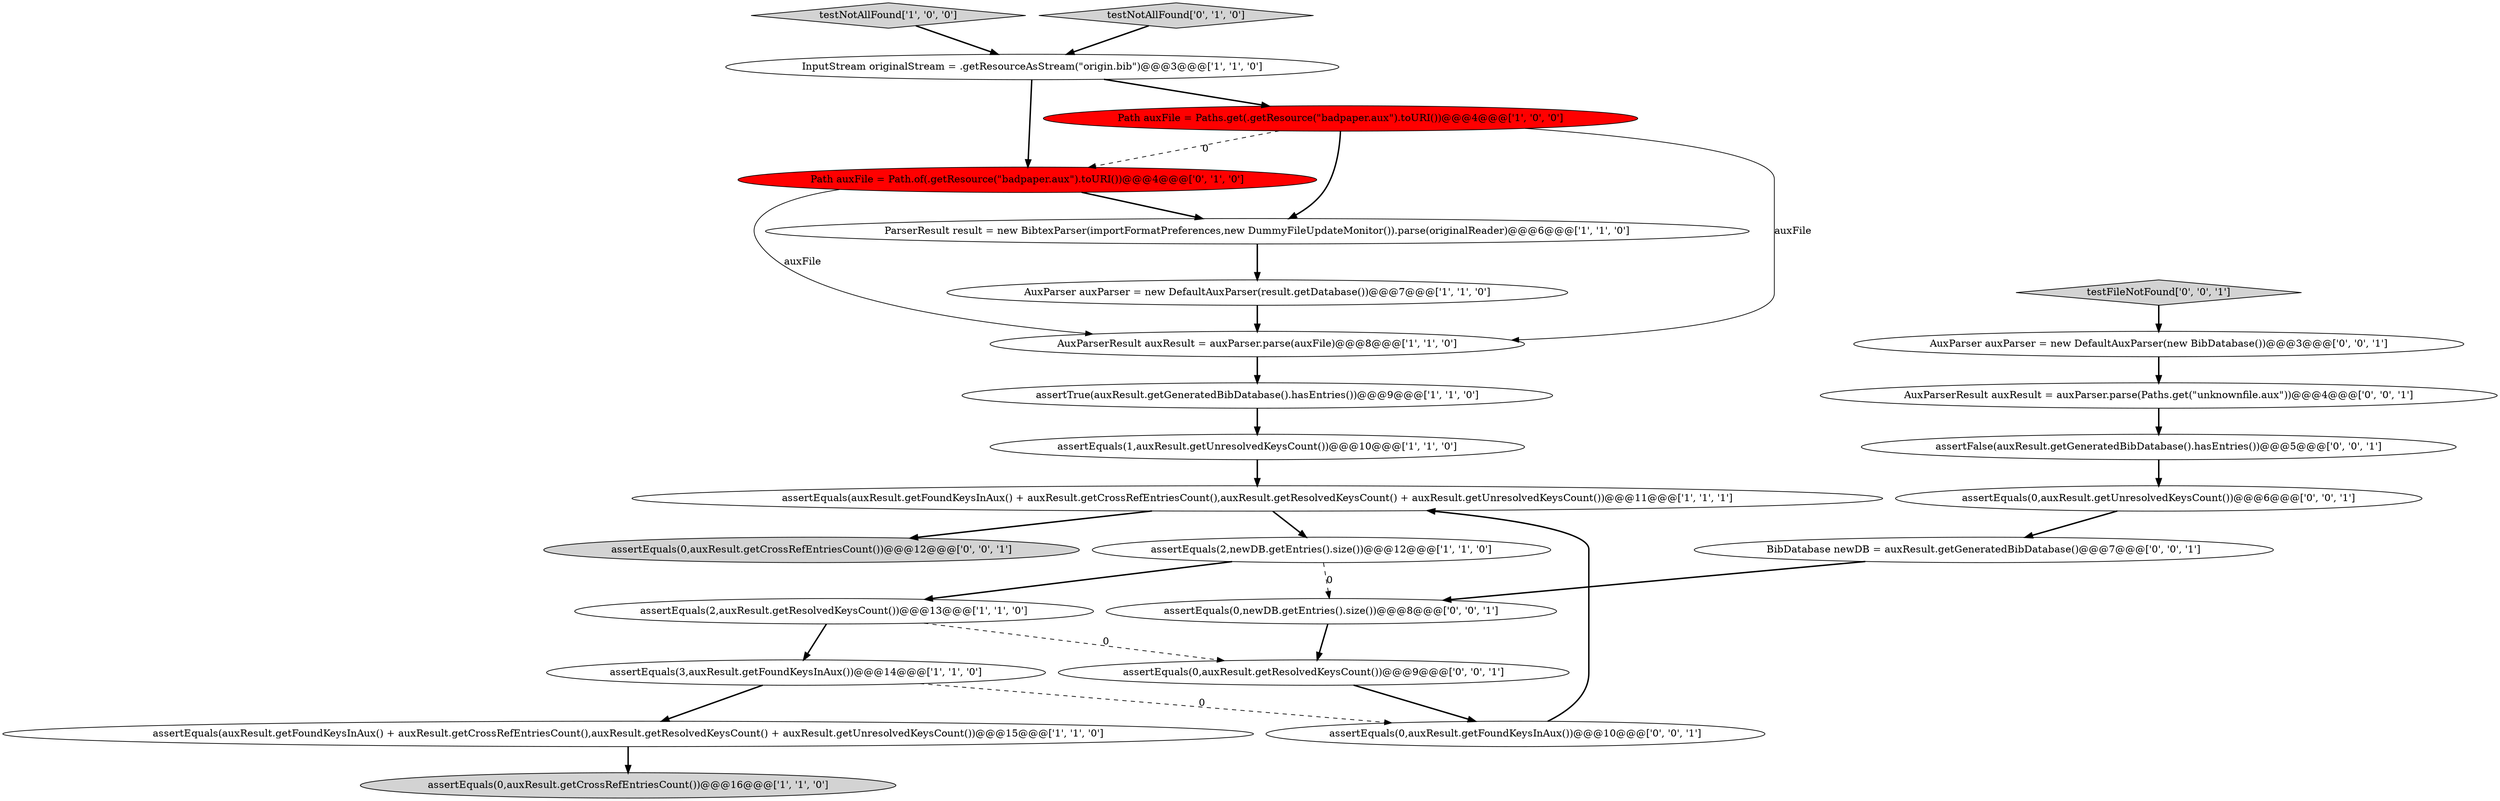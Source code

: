 digraph {
4 [style = filled, label = "Path auxFile = Paths.get(.getResource(\"badpaper.aux\").toURI())@@@4@@@['1', '0', '0']", fillcolor = red, shape = ellipse image = "AAA1AAABBB1BBB"];
25 [style = filled, label = "AuxParserResult auxResult = auxParser.parse(Paths.get(\"unknownfile.aux\"))@@@4@@@['0', '0', '1']", fillcolor = white, shape = ellipse image = "AAA0AAABBB3BBB"];
0 [style = filled, label = "assertEquals(3,auxResult.getFoundKeysInAux())@@@14@@@['1', '1', '0']", fillcolor = white, shape = ellipse image = "AAA0AAABBB1BBB"];
16 [style = filled, label = "BibDatabase newDB = auxResult.getGeneratedBibDatabase()@@@7@@@['0', '0', '1']", fillcolor = white, shape = ellipse image = "AAA0AAABBB3BBB"];
10 [style = filled, label = "testNotAllFound['1', '0', '0']", fillcolor = lightgray, shape = diamond image = "AAA0AAABBB1BBB"];
7 [style = filled, label = "InputStream originalStream = .getResourceAsStream(\"origin.bib\")@@@3@@@['1', '1', '0']", fillcolor = white, shape = ellipse image = "AAA0AAABBB1BBB"];
24 [style = filled, label = "assertEquals(0,auxResult.getResolvedKeysCount())@@@9@@@['0', '0', '1']", fillcolor = white, shape = ellipse image = "AAA0AAABBB3BBB"];
5 [style = filled, label = "assertEquals(auxResult.getFoundKeysInAux() + auxResult.getCrossRefEntriesCount(),auxResult.getResolvedKeysCount() + auxResult.getUnresolvedKeysCount())@@@15@@@['1', '1', '0']", fillcolor = white, shape = ellipse image = "AAA0AAABBB1BBB"];
12 [style = filled, label = "assertEquals(2,auxResult.getResolvedKeysCount())@@@13@@@['1', '1', '0']", fillcolor = white, shape = ellipse image = "AAA0AAABBB1BBB"];
19 [style = filled, label = "AuxParser auxParser = new DefaultAuxParser(new BibDatabase())@@@3@@@['0', '0', '1']", fillcolor = white, shape = ellipse image = "AAA0AAABBB3BBB"];
8 [style = filled, label = "assertEquals(1,auxResult.getUnresolvedKeysCount())@@@10@@@['1', '1', '0']", fillcolor = white, shape = ellipse image = "AAA0AAABBB1BBB"];
23 [style = filled, label = "assertEquals(0,newDB.getEntries().size())@@@8@@@['0', '0', '1']", fillcolor = white, shape = ellipse image = "AAA0AAABBB3BBB"];
14 [style = filled, label = "testNotAllFound['0', '1', '0']", fillcolor = lightgray, shape = diamond image = "AAA0AAABBB2BBB"];
20 [style = filled, label = "testFileNotFound['0', '0', '1']", fillcolor = lightgray, shape = diamond image = "AAA0AAABBB3BBB"];
11 [style = filled, label = "ParserResult result = new BibtexParser(importFormatPreferences,new DummyFileUpdateMonitor()).parse(originalReader)@@@6@@@['1', '1', '0']", fillcolor = white, shape = ellipse image = "AAA0AAABBB1BBB"];
2 [style = filled, label = "assertEquals(0,auxResult.getCrossRefEntriesCount())@@@16@@@['1', '1', '0']", fillcolor = lightgray, shape = ellipse image = "AAA0AAABBB1BBB"];
3 [style = filled, label = "assertTrue(auxResult.getGeneratedBibDatabase().hasEntries())@@@9@@@['1', '1', '0']", fillcolor = white, shape = ellipse image = "AAA0AAABBB1BBB"];
18 [style = filled, label = "assertEquals(0,auxResult.getCrossRefEntriesCount())@@@12@@@['0', '0', '1']", fillcolor = lightgray, shape = ellipse image = "AAA0AAABBB3BBB"];
1 [style = filled, label = "assertEquals(auxResult.getFoundKeysInAux() + auxResult.getCrossRefEntriesCount(),auxResult.getResolvedKeysCount() + auxResult.getUnresolvedKeysCount())@@@11@@@['1', '1', '1']", fillcolor = white, shape = ellipse image = "AAA0AAABBB1BBB"];
9 [style = filled, label = "AuxParser auxParser = new DefaultAuxParser(result.getDatabase())@@@7@@@['1', '1', '0']", fillcolor = white, shape = ellipse image = "AAA0AAABBB1BBB"];
22 [style = filled, label = "assertEquals(0,auxResult.getFoundKeysInAux())@@@10@@@['0', '0', '1']", fillcolor = white, shape = ellipse image = "AAA0AAABBB3BBB"];
21 [style = filled, label = "assertEquals(0,auxResult.getUnresolvedKeysCount())@@@6@@@['0', '0', '1']", fillcolor = white, shape = ellipse image = "AAA0AAABBB3BBB"];
15 [style = filled, label = "Path auxFile = Path.of(.getResource(\"badpaper.aux\").toURI())@@@4@@@['0', '1', '0']", fillcolor = red, shape = ellipse image = "AAA1AAABBB2BBB"];
17 [style = filled, label = "assertFalse(auxResult.getGeneratedBibDatabase().hasEntries())@@@5@@@['0', '0', '1']", fillcolor = white, shape = ellipse image = "AAA0AAABBB3BBB"];
6 [style = filled, label = "assertEquals(2,newDB.getEntries().size())@@@12@@@['1', '1', '0']", fillcolor = white, shape = ellipse image = "AAA0AAABBB1BBB"];
13 [style = filled, label = "AuxParserResult auxResult = auxParser.parse(auxFile)@@@8@@@['1', '1', '0']", fillcolor = white, shape = ellipse image = "AAA0AAABBB1BBB"];
15->13 [style = solid, label="auxFile"];
1->18 [style = bold, label=""];
4->13 [style = solid, label="auxFile"];
7->4 [style = bold, label=""];
16->23 [style = bold, label=""];
11->9 [style = bold, label=""];
24->22 [style = bold, label=""];
12->0 [style = bold, label=""];
10->7 [style = bold, label=""];
25->17 [style = bold, label=""];
0->22 [style = dashed, label="0"];
19->25 [style = bold, label=""];
14->7 [style = bold, label=""];
8->1 [style = bold, label=""];
5->2 [style = bold, label=""];
23->24 [style = bold, label=""];
1->6 [style = bold, label=""];
15->11 [style = bold, label=""];
13->3 [style = bold, label=""];
4->15 [style = dashed, label="0"];
3->8 [style = bold, label=""];
12->24 [style = dashed, label="0"];
21->16 [style = bold, label=""];
7->15 [style = bold, label=""];
22->1 [style = bold, label=""];
4->11 [style = bold, label=""];
20->19 [style = bold, label=""];
17->21 [style = bold, label=""];
6->23 [style = dashed, label="0"];
0->5 [style = bold, label=""];
9->13 [style = bold, label=""];
6->12 [style = bold, label=""];
}
